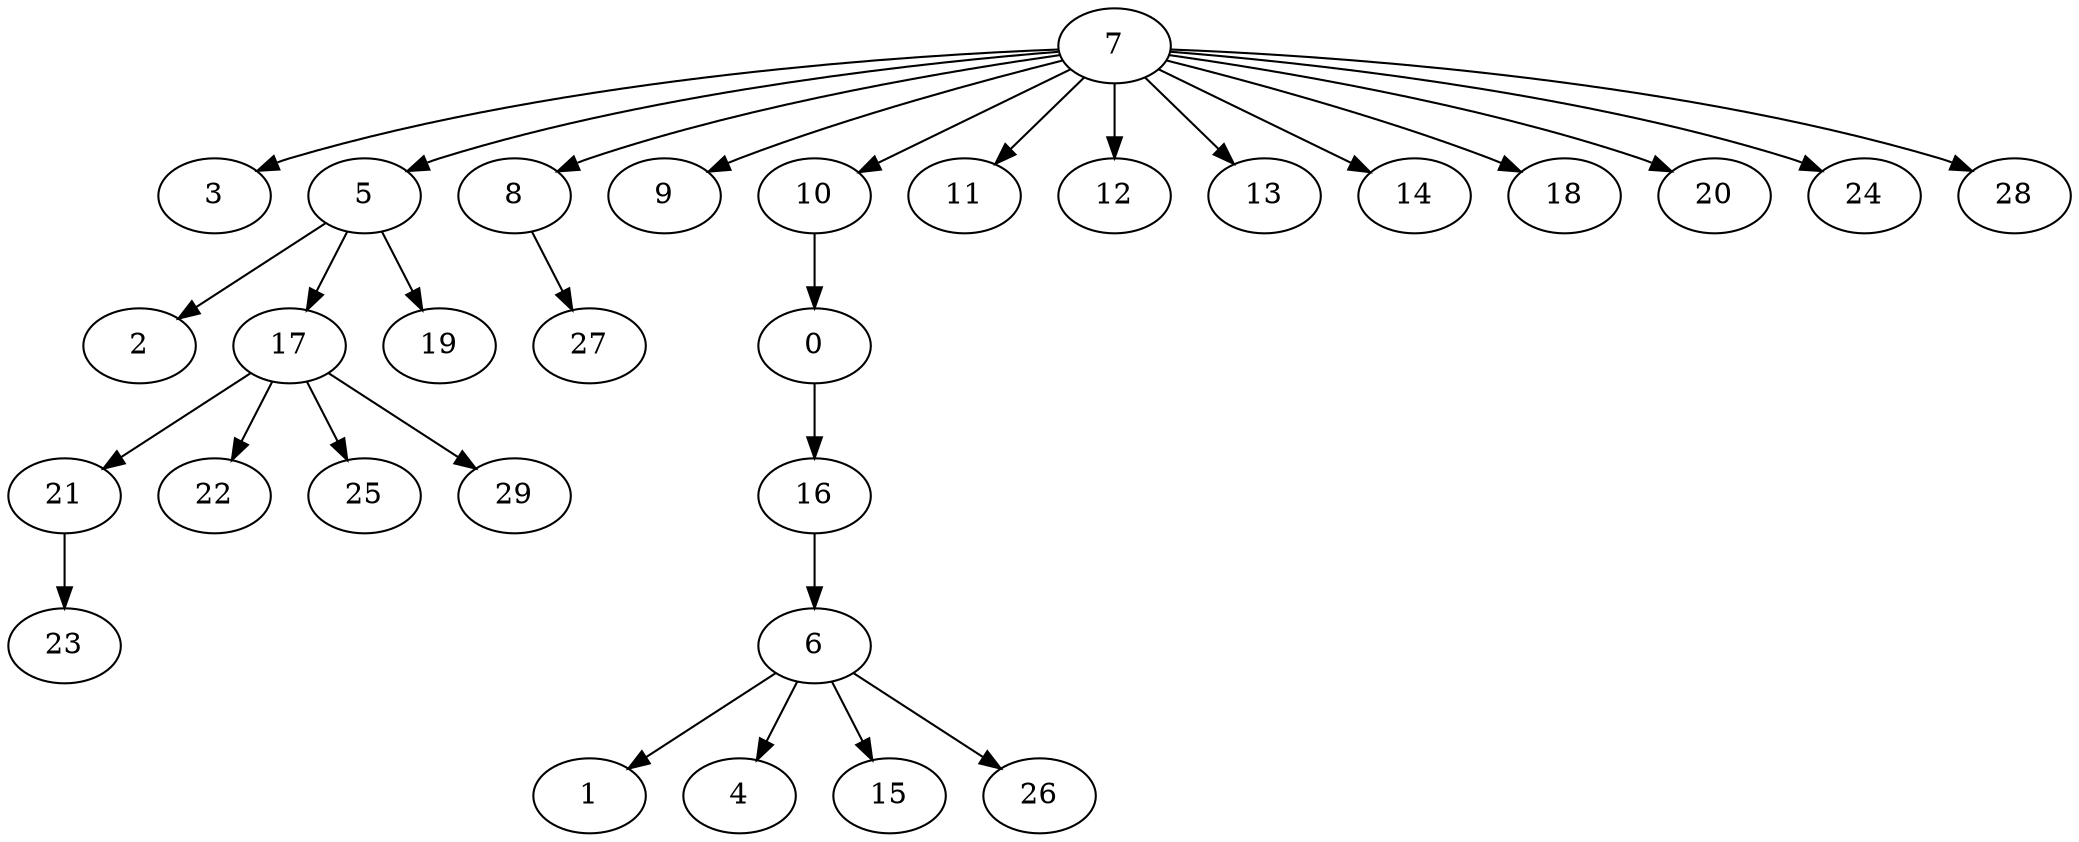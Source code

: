 digraph grafoGeografico_n_30_r_3_BFS_7 {
7;
3;
5;
8;
9;
10;
11;
12;
13;
14;
18;
20;
24;
28;
2;
17;
19;
27;
0;
21;
22;
25;
29;
16;
23;
6;
1;
4;
15;
26;
7 -> 3;
7 -> 5;
7 -> 8;
7 -> 9;
7 -> 10;
7 -> 11;
7 -> 12;
7 -> 13;
7 -> 14;
7 -> 18;
7 -> 20;
7 -> 24;
7 -> 28;
5 -> 2;
5 -> 17;
5 -> 19;
8 -> 27;
10 -> 0;
17 -> 21;
17 -> 22;
17 -> 25;
17 -> 29;
0 -> 16;
21 -> 23;
16 -> 6;
6 -> 1;
6 -> 4;
6 -> 15;
6 -> 26;
}